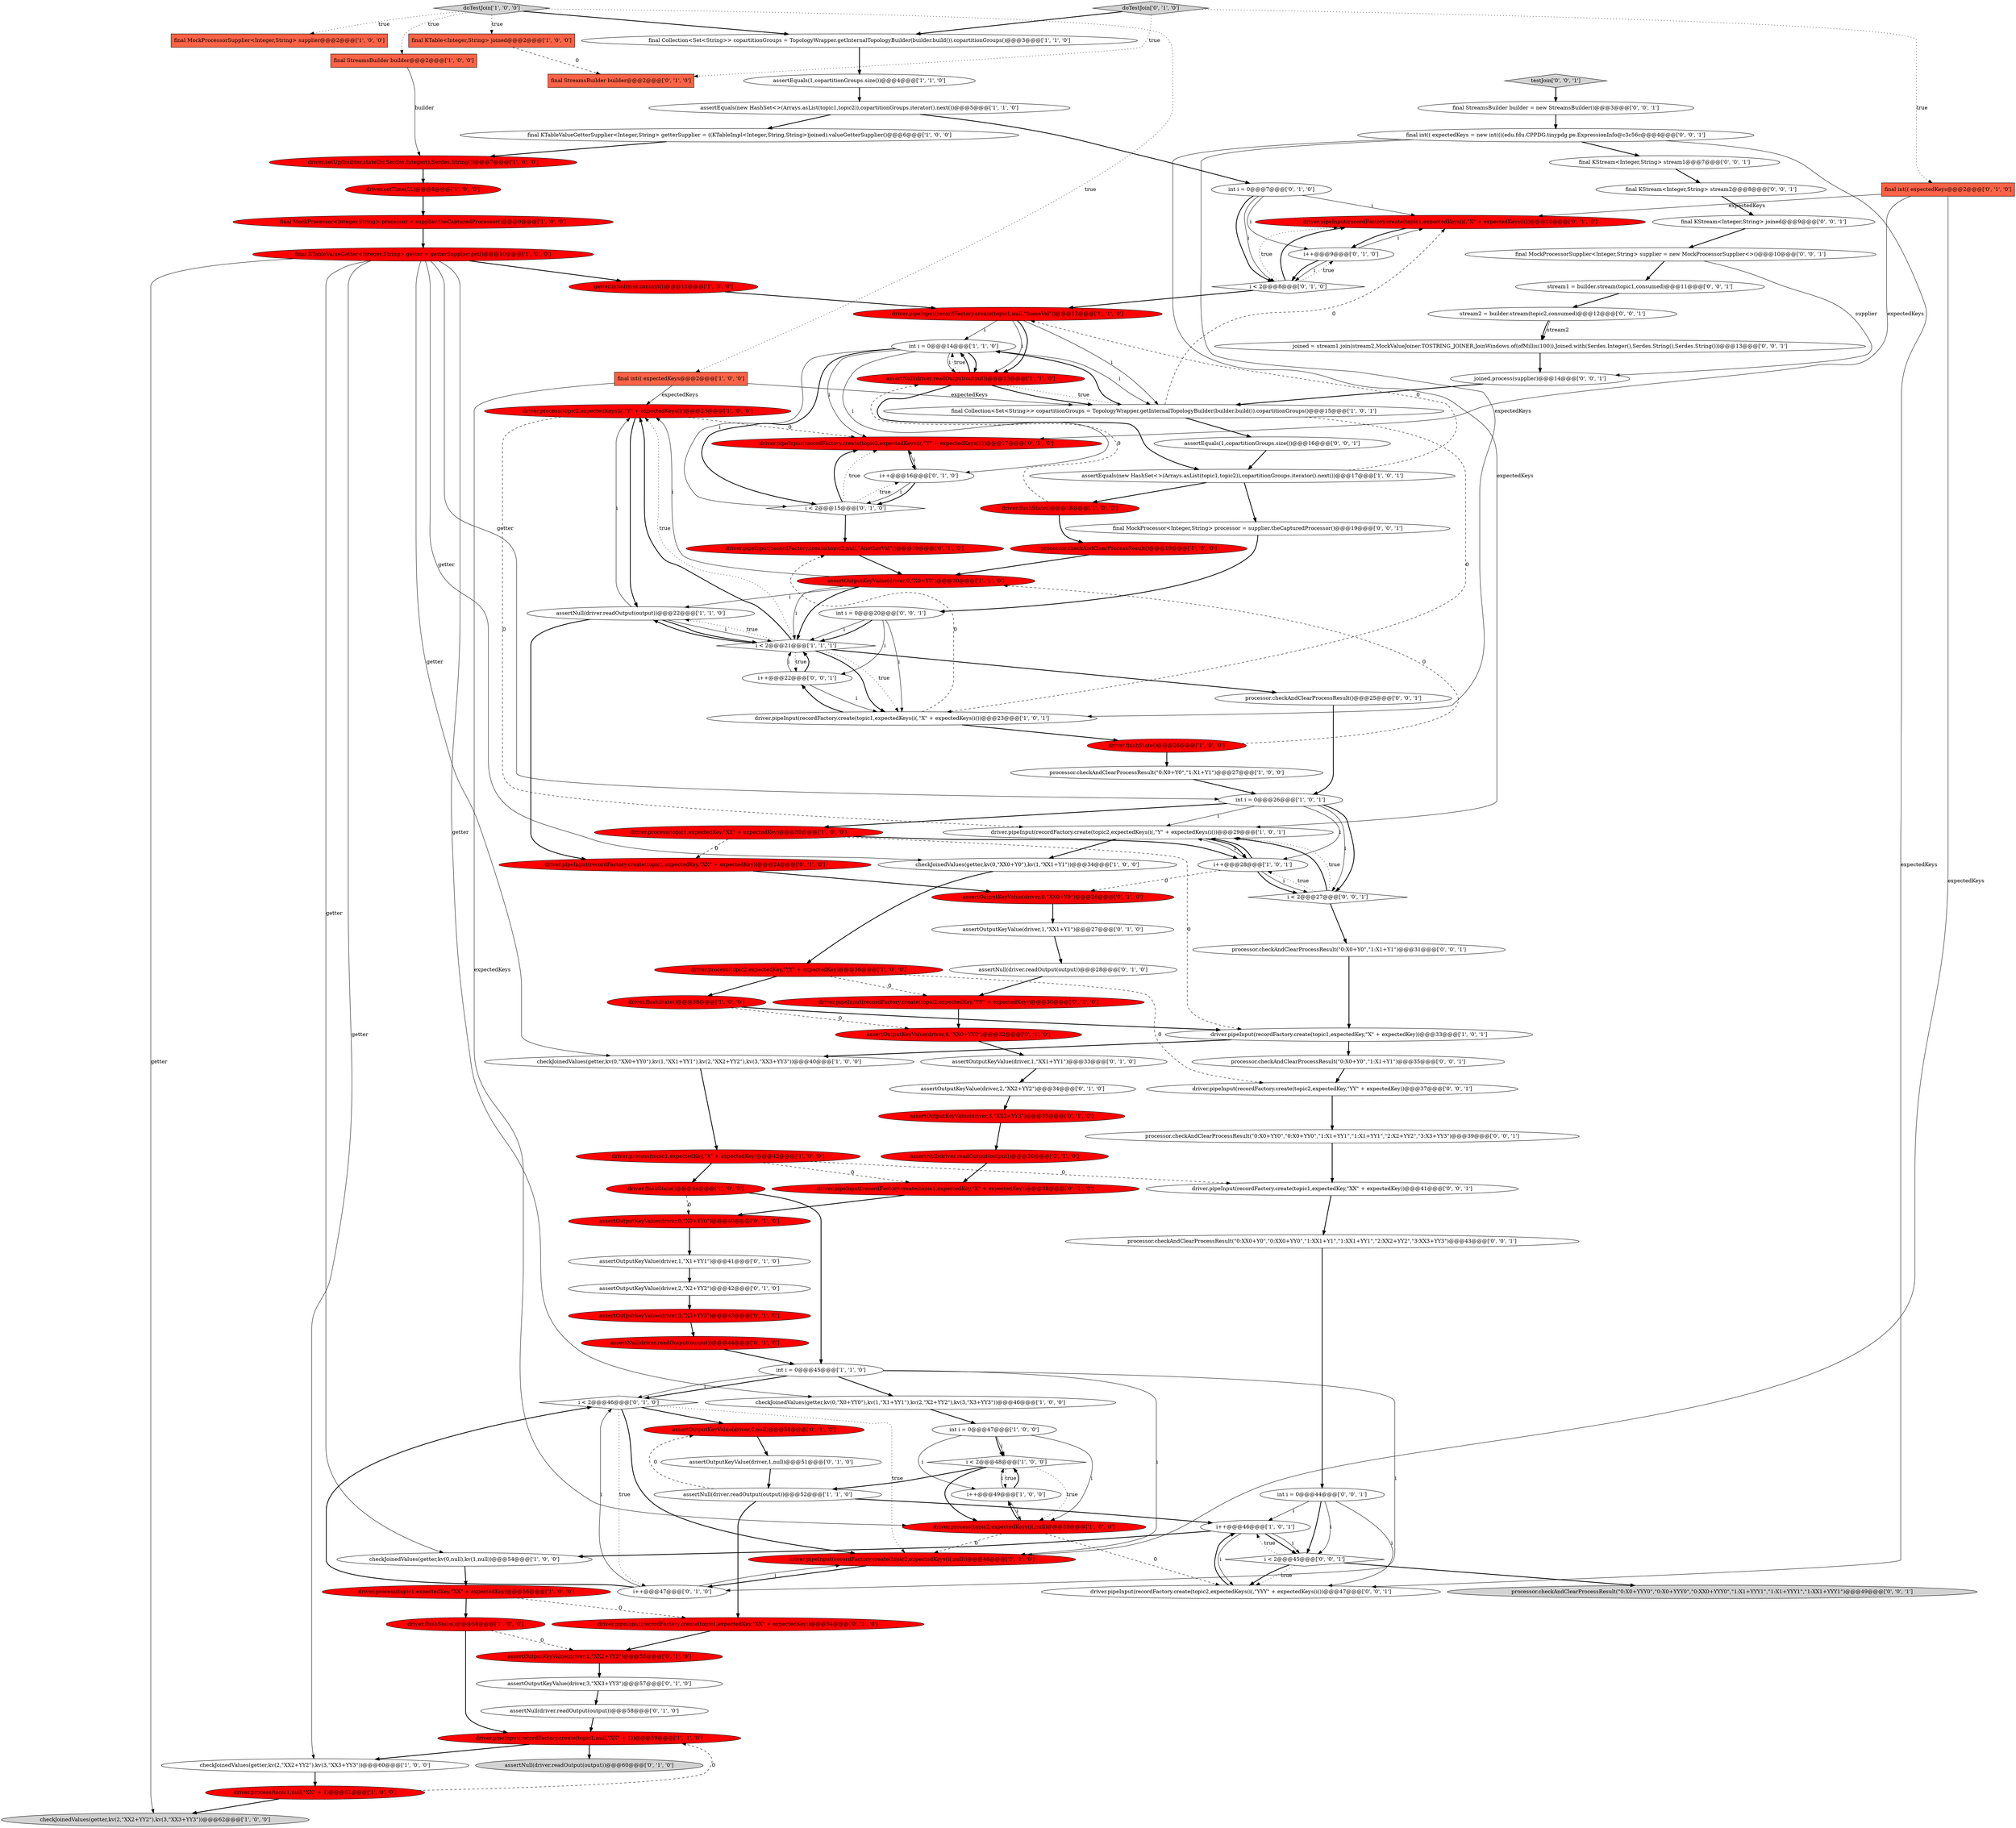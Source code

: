 digraph {
30 [style = filled, label = "driver.process(topic2,expectedKeys(i(,\"Y\" + expectedKeys(i()@@@23@@@['1', '0', '0']", fillcolor = red, shape = ellipse image = "AAA1AAABBB1BBB"];
6 [style = filled, label = "driver.flushState()@@@38@@@['1', '0', '0']", fillcolor = red, shape = ellipse image = "AAA1AAABBB1BBB"];
9 [style = filled, label = "int i = 0@@@14@@@['1', '1', '0']", fillcolor = white, shape = ellipse image = "AAA0AAABBB1BBB"];
20 [style = filled, label = "driver.process(topic2,expectedKey,\"YY\" + expectedKey)@@@36@@@['1', '0', '0']", fillcolor = red, shape = ellipse image = "AAA1AAABBB1BBB"];
12 [style = filled, label = "int i = 0@@@47@@@['1', '0', '0']", fillcolor = white, shape = ellipse image = "AAA0AAABBB1BBB"];
3 [style = filled, label = "assertEquals(1,copartitionGroups.size())@@@4@@@['1', '1', '0']", fillcolor = white, shape = ellipse image = "AAA0AAABBB1BBB"];
23 [style = filled, label = "assertEquals(new HashSet<>(Arrays.asList(topic1,topic2)),copartitionGroups.iterator().next())@@@5@@@['1', '1', '0']", fillcolor = white, shape = ellipse image = "AAA0AAABBB1BBB"];
13 [style = filled, label = "checkJoinedValues(getter,kv(0,\"XX0+YY0\"),kv(1,\"XX1+YY1\"),kv(2,\"XX2+YY2\"),kv(3,\"XX3+YY3\"))@@@40@@@['1', '0', '0']", fillcolor = white, shape = ellipse image = "AAA0AAABBB1BBB"];
56 [style = filled, label = "assertNull(driver.readOutput(output))@@@36@@@['0', '1', '0']", fillcolor = red, shape = ellipse image = "AAA1AAABBB2BBB"];
91 [style = filled, label = "final KStream<Integer,String> stream2@@@8@@@['0', '0', '1']", fillcolor = white, shape = ellipse image = "AAA0AAABBB3BBB"];
97 [style = filled, label = "joined.process(supplier)@@@14@@@['0', '0', '1']", fillcolor = white, shape = ellipse image = "AAA0AAABBB3BBB"];
11 [style = filled, label = "final int(( expectedKeys@@@2@@@['1', '0', '0']", fillcolor = tomato, shape = box image = "AAA0AAABBB1BBB"];
28 [style = filled, label = "final KTable<Integer,String> joined@@@2@@@['1', '0', '0']", fillcolor = tomato, shape = box image = "AAA1AAABBB1BBB"];
116 [style = filled, label = "processor.checkAndClearProcessResult(\"0:X0+YYY0\",\"0:X0+YYY0\",\"0:XX0+YYY0\",\"1:X1+YYY1\",\"1:X1+YYY1\",\"1:XX1+YYY1\")@@@49@@@['0', '0', '1']", fillcolor = lightgray, shape = ellipse image = "AAA0AAABBB3BBB"];
99 [style = filled, label = "final int(( expectedKeys = new int((((edu.fdu.CPPDG.tinypdg.pe.ExpressionInfo@c3c56c@@@4@@@['0', '0', '1']", fillcolor = white, shape = ellipse image = "AAA0AAABBB3BBB"];
95 [style = filled, label = "testJoin['0', '0', '1']", fillcolor = lightgray, shape = diamond image = "AAA0AAABBB3BBB"];
18 [style = filled, label = "final Collection<Set<String>> copartitionGroups = TopologyWrapper.getInternalTopologyBuilder(builder.build()).copartitionGroups()@@@3@@@['1', '1', '0']", fillcolor = white, shape = ellipse image = "AAA0AAABBB1BBB"];
14 [style = filled, label = "driver.pipeInput(recordFactory.create(topic2,expectedKeys(i(,\"Y\" + expectedKeys(i())@@@29@@@['1', '0', '1']", fillcolor = white, shape = ellipse image = "AAA0AAABBB1BBB"];
25 [style = filled, label = "processor.checkAndClearProcessResult(\"0:X0+Y0\",\"1:X1+Y1\")@@@27@@@['1', '0', '0']", fillcolor = white, shape = ellipse image = "AAA0AAABBB1BBB"];
4 [style = filled, label = "assertEquals(new HashSet<>(Arrays.asList(topic1,topic2)),copartitionGroups.iterator().next())@@@17@@@['1', '0', '1']", fillcolor = white, shape = ellipse image = "AAA0AAABBB1BBB"];
51 [style = filled, label = "checkJoinedValues(getter,kv(0,\"XX0+Y0\"),kv(1,\"XX1+Y1\"))@@@34@@@['1', '0', '0']", fillcolor = white, shape = ellipse image = "AAA0AAABBB1BBB"];
74 [style = filled, label = "i < 2@@@15@@@['0', '1', '0']", fillcolor = white, shape = diamond image = "AAA0AAABBB2BBB"];
70 [style = filled, label = "assertOutputKeyValue(driver,1,null)@@@51@@@['0', '1', '0']", fillcolor = white, shape = ellipse image = "AAA0AAABBB2BBB"];
1 [style = filled, label = "i++@@@46@@@['1', '0', '1']", fillcolor = white, shape = ellipse image = "AAA0AAABBB1BBB"];
61 [style = filled, label = "driver.pipeInput(recordFactory.create(topic1,expectedKeys(i(,\"X\" + expectedKeys(i())@@@10@@@['0', '1', '0']", fillcolor = red, shape = ellipse image = "AAA1AAABBB2BBB"];
57 [style = filled, label = "i < 2@@@46@@@['0', '1', '0']", fillcolor = white, shape = diamond image = "AAA0AAABBB2BBB"];
76 [style = filled, label = "i < 2@@@8@@@['0', '1', '0']", fillcolor = white, shape = diamond image = "AAA0AAABBB2BBB"];
55 [style = filled, label = "assertOutputKeyValue(driver,2,\"X2+YY2\")@@@42@@@['0', '1', '0']", fillcolor = white, shape = ellipse image = "AAA0AAABBB2BBB"];
33 [style = filled, label = "i < 2@@@48@@@['1', '0', '0']", fillcolor = white, shape = diamond image = "AAA0AAABBB1BBB"];
93 [style = filled, label = "stream1 = builder.stream(topic1,consumed)@@@11@@@['0', '0', '1']", fillcolor = white, shape = ellipse image = "AAA0AAABBB3BBB"];
100 [style = filled, label = "final KStream<Integer,String> joined@@@9@@@['0', '0', '1']", fillcolor = white, shape = ellipse image = "AAA0AAABBB3BBB"];
49 [style = filled, label = "driver.flushState()@@@44@@@['1', '0', '0']", fillcolor = red, shape = ellipse image = "AAA1AAABBB1BBB"];
107 [style = filled, label = "stream2 = builder.stream(topic2,consumed)@@@12@@@['0', '0', '1']", fillcolor = white, shape = ellipse image = "AAA0AAABBB3BBB"];
63 [style = filled, label = "assertOutputKeyValue(driver,3,\"X3+YY3\")@@@43@@@['0', '1', '0']", fillcolor = red, shape = ellipse image = "AAA1AAABBB2BBB"];
34 [style = filled, label = "i < 2@@@21@@@['1', '1', '1']", fillcolor = white, shape = diamond image = "AAA0AAABBB1BBB"];
94 [style = filled, label = "processor.checkAndClearProcessResult(\"0:X0+YY0\",\"0:X0+YY0\",\"1:X1+YY1\",\"1:X1+YY1\",\"2:X2+YY2\",\"3:X3+YY3\")@@@39@@@['0', '0', '1']", fillcolor = white, shape = ellipse image = "AAA0AAABBB3BBB"];
112 [style = filled, label = "int i = 0@@@20@@@['0', '0', '1']", fillcolor = white, shape = ellipse image = "AAA0AAABBB3BBB"];
44 [style = filled, label = "final KTableValueGetter<Integer,String> getter = getterSupplier.get()@@@10@@@['1', '0', '0']", fillcolor = red, shape = ellipse image = "AAA1AAABBB1BBB"];
0 [style = filled, label = "driver.setUp(builder,stateDir,Serdes.Integer(),Serdes.String())@@@7@@@['1', '0', '0']", fillcolor = red, shape = ellipse image = "AAA1AAABBB1BBB"];
73 [style = filled, label = "assertOutputKeyValue(driver,0,\"XX0+Y0\")@@@26@@@['0', '1', '0']", fillcolor = red, shape = ellipse image = "AAA1AAABBB2BBB"];
106 [style = filled, label = "driver.pipeInput(recordFactory.create(topic1,expectedKey,\"XX\" + expectedKey))@@@41@@@['0', '0', '1']", fillcolor = white, shape = ellipse image = "AAA0AAABBB3BBB"];
38 [style = filled, label = "processor.checkAndClearProcessResult()@@@19@@@['1', '0', '0']", fillcolor = red, shape = ellipse image = "AAA1AAABBB1BBB"];
15 [style = filled, label = "final MockProcessorSupplier<Integer,String> supplier@@@2@@@['1', '0', '0']", fillcolor = tomato, shape = box image = "AAA0AAABBB1BBB"];
65 [style = filled, label = "final int(( expectedKeys@@@2@@@['0', '1', '0']", fillcolor = tomato, shape = box image = "AAA0AAABBB2BBB"];
79 [style = filled, label = "assertOutputKeyValue(driver,1,\"XX1+Y1\")@@@27@@@['0', '1', '0']", fillcolor = white, shape = ellipse image = "AAA0AAABBB2BBB"];
66 [style = filled, label = "assertNull(driver.readOutput(output))@@@28@@@['0', '1', '0']", fillcolor = white, shape = ellipse image = "AAA0AAABBB2BBB"];
40 [style = filled, label = "driver.process(topic1,null,\"XX\" + 1)@@@61@@@['1', '0', '0']", fillcolor = red, shape = ellipse image = "AAA1AAABBB1BBB"];
89 [style = filled, label = "assertNull(driver.readOutput(output))@@@58@@@['0', '1', '0']", fillcolor = white, shape = ellipse image = "AAA0AAABBB2BBB"];
104 [style = filled, label = "processor.checkAndClearProcessResult(\"0:X0+Y0\",\"1:X1+Y1\")@@@35@@@['0', '0', '1']", fillcolor = white, shape = ellipse image = "AAA0AAABBB3BBB"];
86 [style = filled, label = "driver.pipeInput(recordFactory.create(topic2,expectedKeys(i(,\"Y\" + expectedKeys(i())@@@17@@@['0', '1', '0']", fillcolor = red, shape = ellipse image = "AAA1AAABBB2BBB"];
78 [style = filled, label = "assertNull(driver.readOutput(output))@@@44@@@['0', '1', '0']", fillcolor = red, shape = ellipse image = "AAA1AAABBB2BBB"];
22 [style = filled, label = "final StreamsBuilder builder@@@2@@@['1', '0', '0']", fillcolor = tomato, shape = box image = "AAA0AAABBB1BBB"];
77 [style = filled, label = "driver.pipeInput(recordFactory.create(topic1,expectedKey,\"XX\" + expectedKey))@@@54@@@['0', '1', '0']", fillcolor = red, shape = ellipse image = "AAA1AAABBB2BBB"];
59 [style = filled, label = "driver.pipeInput(recordFactory.create(topic2,expectedKey,\"YY\" + expectedKey))@@@30@@@['0', '1', '0']", fillcolor = red, shape = ellipse image = "AAA1AAABBB2BBB"];
27 [style = filled, label = "doTestJoin['1', '0', '0']", fillcolor = lightgray, shape = diamond image = "AAA0AAABBB1BBB"];
7 [style = filled, label = "driver.process(topic1,expectedKey,\"XX\" + expectedKey)@@@56@@@['1', '0', '0']", fillcolor = red, shape = ellipse image = "AAA1AAABBB1BBB"];
117 [style = filled, label = "driver.pipeInput(recordFactory.create(topic2,expectedKey,\"YY\" + expectedKey))@@@37@@@['0', '0', '1']", fillcolor = white, shape = ellipse image = "AAA0AAABBB3BBB"];
84 [style = filled, label = "doTestJoin['0', '1', '0']", fillcolor = lightgray, shape = diamond image = "AAA0AAABBB2BBB"];
98 [style = filled, label = "processor.checkAndClearProcessResult()@@@25@@@['0', '0', '1']", fillcolor = white, shape = ellipse image = "AAA0AAABBB3BBB"];
39 [style = filled, label = "int i = 0@@@26@@@['1', '0', '1']", fillcolor = white, shape = ellipse image = "AAA0AAABBB1BBB"];
102 [style = filled, label = "final MockProcessor<Integer,String> processor = supplier.theCapturedProcessor()@@@19@@@['0', '0', '1']", fillcolor = white, shape = ellipse image = "AAA0AAABBB3BBB"];
109 [style = filled, label = "final KStream<Integer,String> stream1@@@7@@@['0', '0', '1']", fillcolor = white, shape = ellipse image = "AAA0AAABBB3BBB"];
111 [style = filled, label = "final StreamsBuilder builder = new StreamsBuilder()@@@3@@@['0', '0', '1']", fillcolor = white, shape = ellipse image = "AAA0AAABBB3BBB"];
48 [style = filled, label = "driver.pipeInput(recordFactory.create(topic1,expectedKey,\"X\" + expectedKey))@@@33@@@['1', '0', '1']", fillcolor = white, shape = ellipse image = "AAA0AAABBB1BBB"];
32 [style = filled, label = "int i = 0@@@45@@@['1', '1', '0']", fillcolor = white, shape = ellipse image = "AAA0AAABBB1BBB"];
45 [style = filled, label = "assertNull(driver.readOutput(output))@@@22@@@['1', '1', '0']", fillcolor = white, shape = ellipse image = "AAA0AAABBB1BBB"];
17 [style = filled, label = "driver.flushState()@@@26@@@['1', '0', '0']", fillcolor = red, shape = ellipse image = "AAA1AAABBB1BBB"];
37 [style = filled, label = "checkJoinedValues(getter,kv(0,\"X0+YY0\"),kv(1,\"X1+YY1\"),kv(2,\"X2+YY2\"),kv(3,\"X3+YY3\"))@@@46@@@['1', '0', '0']", fillcolor = white, shape = ellipse image = "AAA0AAABBB1BBB"];
115 [style = filled, label = "processor.checkAndClearProcessResult(\"0:XX0+Y0\",\"0:XX0+YY0\",\"1:XX1+Y1\",\"1:XX1+YY1\",\"2:XX2+YY2\",\"3:XX3+YY3\")@@@43@@@['0', '0', '1']", fillcolor = white, shape = ellipse image = "AAA0AAABBB3BBB"];
41 [style = filled, label = "driver.process(topic1,expectedKey,\"X\" + expectedKey)@@@42@@@['1', '0', '0']", fillcolor = red, shape = ellipse image = "AAA1AAABBB1BBB"];
54 [style = filled, label = "assertOutputKeyValue(driver,0,\"X0+YY0\")@@@40@@@['0', '1', '0']", fillcolor = red, shape = ellipse image = "AAA1AAABBB2BBB"];
10 [style = filled, label = "driver.flushState()@@@18@@@['1', '0', '0']", fillcolor = red, shape = ellipse image = "AAA1AAABBB1BBB"];
69 [style = filled, label = "assertNull(driver.readOutput(output))@@@60@@@['0', '1', '0']", fillcolor = lightgray, shape = ellipse image = "AAA0AAABBB2BBB"];
80 [style = filled, label = "driver.pipeInput(recordFactory.create(topic2,expectedKeys(i(,null))@@@48@@@['0', '1', '0']", fillcolor = red, shape = ellipse image = "AAA1AAABBB2BBB"];
71 [style = filled, label = "assertOutputKeyValue(driver,3,\"XX3+YY3\")@@@35@@@['0', '1', '0']", fillcolor = red, shape = ellipse image = "AAA1AAABBB2BBB"];
110 [style = filled, label = "int i = 0@@@44@@@['0', '0', '1']", fillcolor = white, shape = ellipse image = "AAA0AAABBB3BBB"];
81 [style = filled, label = "assertOutputKeyValue(driver,0,\"XX0+YY0\")@@@32@@@['0', '1', '0']", fillcolor = red, shape = ellipse image = "AAA1AAABBB2BBB"];
53 [style = filled, label = "checkJoinedValues(getter,kv(2,\"XX2+YY2\"),kv(3,\"XX3+YY3\"))@@@60@@@['1', '0', '0']", fillcolor = white, shape = ellipse image = "AAA0AAABBB1BBB"];
58 [style = filled, label = "i++@@@47@@@['0', '1', '0']", fillcolor = white, shape = ellipse image = "AAA0AAABBB2BBB"];
26 [style = filled, label = "final KTableValueGetterSupplier<Integer,String> getterSupplier = ((KTableImpl<Integer,String,String>)joined).valueGetterSupplier()@@@6@@@['1', '0', '0']", fillcolor = white, shape = ellipse image = "AAA0AAABBB1BBB"];
82 [style = filled, label = "assertOutputKeyValue(driver,2,\"XX2+YY2\")@@@34@@@['0', '1', '0']", fillcolor = white, shape = ellipse image = "AAA0AAABBB2BBB"];
67 [style = filled, label = "i++@@@9@@@['0', '1', '0']", fillcolor = white, shape = ellipse image = "AAA0AAABBB2BBB"];
75 [style = filled, label = "int i = 0@@@7@@@['0', '1', '0']", fillcolor = white, shape = ellipse image = "AAA0AAABBB2BBB"];
5 [style = filled, label = "final MockProcessor<Integer,String> processor = supplier.theCapturedProcessor()@@@9@@@['1', '0', '0']", fillcolor = red, shape = ellipse image = "AAA1AAABBB1BBB"];
2 [style = filled, label = "getter.init(driver.context())@@@11@@@['1', '0', '0']", fillcolor = red, shape = ellipse image = "AAA1AAABBB1BBB"];
50 [style = filled, label = "driver.pipeInput(recordFactory.create(topic1,expectedKeys(i(,\"X\" + expectedKeys(i())@@@23@@@['1', '0', '1']", fillcolor = white, shape = ellipse image = "AAA0AAABBB1BBB"];
103 [style = filled, label = "assertEquals(1,copartitionGroups.size())@@@16@@@['0', '0', '1']", fillcolor = white, shape = ellipse image = "AAA0AAABBB3BBB"];
36 [style = filled, label = "driver.setTime(0L)@@@8@@@['1', '0', '0']", fillcolor = red, shape = ellipse image = "AAA1AAABBB1BBB"];
113 [style = filled, label = "i < 2@@@27@@@['0', '0', '1']", fillcolor = white, shape = diamond image = "AAA0AAABBB3BBB"];
29 [style = filled, label = "assertNull(driver.readOutput(output))@@@13@@@['1', '1', '0']", fillcolor = red, shape = ellipse image = "AAA1AAABBB1BBB"];
85 [style = filled, label = "final StreamsBuilder builder@@@2@@@['0', '1', '0']", fillcolor = tomato, shape = box image = "AAA1AAABBB2BBB"];
108 [style = filled, label = "driver.pipeInput(recordFactory.create(topic2,expectedKeys(i(,\"YYY\" + expectedKeys(i())@@@47@@@['0', '0', '1']", fillcolor = white, shape = ellipse image = "AAA0AAABBB3BBB"];
114 [style = filled, label = "processor.checkAndClearProcessResult(\"0:X0+Y0\",\"1:X1+Y1\")@@@31@@@['0', '0', '1']", fillcolor = white, shape = ellipse image = "AAA0AAABBB3BBB"];
19 [style = filled, label = "i++@@@28@@@['1', '0', '1']", fillcolor = white, shape = ellipse image = "AAA0AAABBB1BBB"];
43 [style = filled, label = "i++@@@49@@@['1', '0', '0']", fillcolor = white, shape = ellipse image = "AAA0AAABBB1BBB"];
21 [style = filled, label = "driver.flushState()@@@58@@@['1', '0', '0']", fillcolor = red, shape = ellipse image = "AAA1AAABBB1BBB"];
52 [style = filled, label = "driver.pipeInput(recordFactory.create(topic1,null,\"XX\" + 1))@@@59@@@['1', '1', '0']", fillcolor = red, shape = ellipse image = "AAA1AAABBB1BBB"];
46 [style = filled, label = "driver.process(topic1,expectedKey,\"XX\" + expectedKey)@@@30@@@['1', '0', '0']", fillcolor = red, shape = ellipse image = "AAA1AAABBB1BBB"];
101 [style = filled, label = "i < 2@@@45@@@['0', '0', '1']", fillcolor = white, shape = diamond image = "AAA0AAABBB3BBB"];
96 [style = filled, label = "joined = stream1.join(stream2,MockValueJoiner.TOSTRING_JOINER,JoinWindows.of(ofMillis(100)),Joined.with(Serdes.Integer(),Serdes.String(),Serdes.String()))@@@13@@@['0', '0', '1']", fillcolor = white, shape = ellipse image = "AAA0AAABBB3BBB"];
92 [style = filled, label = "final MockProcessorSupplier<Integer,String> supplier = new MockProcessorSupplier<>()@@@10@@@['0', '0', '1']", fillcolor = white, shape = ellipse image = "AAA0AAABBB3BBB"];
83 [style = filled, label = "i++@@@16@@@['0', '1', '0']", fillcolor = white, shape = ellipse image = "AAA0AAABBB2BBB"];
47 [style = filled, label = "checkJoinedValues(getter,kv(0,null),kv(1,null))@@@54@@@['1', '0', '0']", fillcolor = white, shape = ellipse image = "AAA0AAABBB1BBB"];
60 [style = filled, label = "assertOutputKeyValue(driver,1,\"XX1+YY1\")@@@33@@@['0', '1', '0']", fillcolor = white, shape = ellipse image = "AAA0AAABBB2BBB"];
31 [style = filled, label = "driver.process(topic2,expectedKeys(i(,null)@@@50@@@['1', '0', '0']", fillcolor = red, shape = ellipse image = "AAA1AAABBB1BBB"];
8 [style = filled, label = "assertNull(driver.readOutput(output))@@@52@@@['1', '1', '0']", fillcolor = white, shape = ellipse image = "AAA0AAABBB1BBB"];
72 [style = filled, label = "assertOutputKeyValue(driver,0,null)@@@50@@@['0', '1', '0']", fillcolor = red, shape = ellipse image = "AAA1AAABBB2BBB"];
16 [style = filled, label = "final Collection<Set<String>> copartitionGroups = TopologyWrapper.getInternalTopologyBuilder(builder.build()).copartitionGroups()@@@15@@@['1', '0', '1']", fillcolor = white, shape = ellipse image = "AAA0AAABBB1BBB"];
105 [style = filled, label = "i++@@@22@@@['0', '0', '1']", fillcolor = white, shape = ellipse image = "AAA0AAABBB3BBB"];
87 [style = filled, label = "assertOutputKeyValue(driver,3,\"XX3+YY3\")@@@57@@@['0', '1', '0']", fillcolor = white, shape = ellipse image = "AAA0AAABBB2BBB"];
42 [style = filled, label = "driver.pipeInput(recordFactory.create(topic1,null,\"SomeVal\"))@@@12@@@['1', '1', '0']", fillcolor = red, shape = ellipse image = "AAA1AAABBB1BBB"];
88 [style = filled, label = "driver.pipeInput(recordFactory.create(topic2,null,\"AnotherVal\"))@@@19@@@['0', '1', '0']", fillcolor = red, shape = ellipse image = "AAA1AAABBB2BBB"];
68 [style = filled, label = "driver.pipeInput(recordFactory.create(topic1,expectedKey,\"X\" + expectedKey))@@@38@@@['0', '1', '0']", fillcolor = red, shape = ellipse image = "AAA1AAABBB2BBB"];
62 [style = filled, label = "driver.pipeInput(recordFactory.create(topic1,expectedKey,\"XX\" + expectedKey))@@@24@@@['0', '1', '0']", fillcolor = red, shape = ellipse image = "AAA1AAABBB2BBB"];
64 [style = filled, label = "assertOutputKeyValue(driver,2,\"XX2+YY2\")@@@56@@@['0', '1', '0']", fillcolor = red, shape = ellipse image = "AAA1AAABBB2BBB"];
35 [style = filled, label = "assertOutputKeyValue(driver,0,\"X0+Y0\")@@@20@@@['1', '1', '0']", fillcolor = red, shape = ellipse image = "AAA1AAABBB1BBB"];
90 [style = filled, label = "assertOutputKeyValue(driver,1,\"X1+YY1\")@@@41@@@['0', '1', '0']", fillcolor = white, shape = ellipse image = "AAA0AAABBB2BBB"];
24 [style = filled, label = "checkJoinedValues(getter,kv(2,\"XX2+YY2\"),kv(3,\"XX3+YY3\"))@@@62@@@['1', '0', '0']", fillcolor = lightgray, shape = ellipse image = "AAA0AAABBB1BBB"];
76->42 [style = bold, label=""];
17->25 [style = bold, label=""];
18->3 [style = bold, label=""];
35->34 [style = solid, label="i"];
29->9 [style = dotted, label="true"];
8->77 [style = bold, label=""];
114->48 [style = bold, label=""];
34->45 [style = dotted, label="true"];
32->37 [style = bold, label=""];
79->66 [style = bold, label=""];
34->98 [style = bold, label=""];
99->108 [style = solid, label="expectedKeys"];
47->7 [style = bold, label=""];
82->71 [style = bold, label=""];
42->29 [style = solid, label="i"];
83->86 [style = solid, label="i"];
76->61 [style = dotted, label="true"];
46->48 [style = dashed, label="0"];
17->35 [style = dashed, label="0"];
32->80 [style = solid, label="i"];
112->34 [style = bold, label=""];
76->61 [style = bold, label=""];
96->97 [style = bold, label=""];
21->52 [style = bold, label=""];
113->19 [style = dotted, label="true"];
27->15 [style = dotted, label="true"];
62->73 [style = bold, label=""];
34->50 [style = bold, label=""];
100->92 [style = bold, label=""];
42->29 [style = bold, label=""];
8->72 [style = dashed, label="0"];
57->80 [style = bold, label=""];
9->83 [style = solid, label="i"];
16->61 [style = dashed, label="0"];
55->63 [style = bold, label=""];
8->1 [style = bold, label=""];
57->80 [style = dotted, label="true"];
1->101 [style = bold, label=""];
31->108 [style = dashed, label="0"];
93->107 [style = bold, label=""];
34->50 [style = dotted, label="true"];
113->14 [style = bold, label=""];
39->19 [style = solid, label="i"];
45->62 [style = bold, label=""];
52->69 [style = bold, label=""];
84->85 [style = dotted, label="true"];
107->96 [style = bold, label=""];
110->1 [style = solid, label="i"];
98->39 [style = bold, label=""];
44->51 [style = solid, label="getter"];
40->24 [style = bold, label=""];
84->18 [style = bold, label=""];
112->105 [style = solid, label="i"];
21->64 [style = dashed, label="0"];
9->29 [style = bold, label=""];
113->14 [style = dotted, label="true"];
19->113 [style = solid, label="i"];
48->104 [style = bold, label=""];
16->9 [style = bold, label=""];
29->16 [style = dotted, label="true"];
76->67 [style = dotted, label="true"];
80->58 [style = bold, label=""];
12->31 [style = solid, label="i"];
44->2 [style = bold, label=""];
70->8 [style = bold, label=""];
44->39 [style = solid, label="getter"];
67->76 [style = solid, label="i"];
77->64 [style = bold, label=""];
35->30 [style = solid, label="i"];
27->22 [style = dotted, label="true"];
63->78 [style = bold, label=""];
20->117 [style = dashed, label="0"];
46->62 [style = dashed, label="0"];
4->102 [style = bold, label=""];
44->53 [style = solid, label="getter"];
11->30 [style = solid, label="expectedKeys"];
101->108 [style = dotted, label="true"];
65->80 [style = solid, label="expectedKeys"];
75->76 [style = solid, label="i"];
67->61 [style = solid, label="i"];
9->16 [style = solid, label="i"];
41->49 [style = bold, label=""];
73->79 [style = bold, label=""];
99->109 [style = bold, label=""];
10->29 [style = dashed, label="0"];
6->81 [style = dashed, label="0"];
0->36 [style = bold, label=""];
50->88 [style = dashed, label="0"];
91->100 [style = bold, label=""];
49->32 [style = bold, label=""];
22->0 [style = solid, label="builder"];
9->74 [style = solid, label="i"];
105->34 [style = bold, label=""];
113->114 [style = bold, label=""];
3->23 [style = bold, label=""];
26->0 [style = bold, label=""];
97->16 [style = bold, label=""];
59->81 [style = bold, label=""];
95->111 [style = bold, label=""];
44->24 [style = solid, label="getter"];
1->101 [style = solid, label="i"];
74->86 [style = bold, label=""];
12->33 [style = bold, label=""];
43->33 [style = bold, label=""];
41->68 [style = dashed, label="0"];
46->19 [style = bold, label=""];
39->14 [style = solid, label="i"];
48->13 [style = bold, label=""];
39->113 [style = solid, label="i"];
35->34 [style = bold, label=""];
38->35 [style = bold, label=""];
43->31 [style = solid, label="i"];
94->106 [style = bold, label=""];
33->8 [style = bold, label=""];
29->16 [style = bold, label=""];
92->93 [style = bold, label=""];
105->34 [style = solid, label="i"];
9->74 [style = bold, label=""];
112->34 [style = solid, label="i"];
6->48 [style = bold, label=""];
71->56 [style = bold, label=""];
12->33 [style = solid, label="i"];
56->68 [style = bold, label=""];
33->31 [style = dotted, label="true"];
4->10 [style = bold, label=""];
27->18 [style = bold, label=""];
11->31 [style = solid, label="expectedKeys"];
44->13 [style = solid, label="getter"];
23->75 [style = bold, label=""];
42->9 [style = solid, label="i"];
39->46 [style = bold, label=""];
25->39 [style = bold, label=""];
28->85 [style = dashed, label="0"];
44->37 [style = solid, label="getter"];
74->83 [style = dotted, label="true"];
20->59 [style = dashed, label="0"];
9->29 [style = solid, label="i"];
60->82 [style = bold, label=""];
50->17 [style = bold, label=""];
9->86 [style = solid, label="i"];
75->61 [style = solid, label="i"];
53->40 [style = bold, label=""];
58->57 [style = bold, label=""];
14->19 [style = bold, label=""];
65->61 [style = solid, label="expectedKeys"];
32->57 [style = bold, label=""];
104->117 [style = bold, label=""];
92->97 [style = solid, label="supplier"];
86->83 [style = bold, label=""];
51->20 [style = bold, label=""];
99->14 [style = solid, label="expectedKeys"];
37->12 [style = bold, label=""];
103->4 [style = bold, label=""];
34->105 [style = dotted, label="true"];
13->41 [style = bold, label=""];
74->88 [style = bold, label=""];
90->55 [style = bold, label=""];
57->58 [style = dotted, label="true"];
101->1 [style = dotted, label="true"];
19->14 [style = bold, label=""];
111->99 [style = bold, label=""];
5->44 [style = bold, label=""];
54->90 [style = bold, label=""];
84->65 [style = dotted, label="true"];
31->43 [style = bold, label=""];
117->94 [style = bold, label=""];
41->106 [style = dashed, label="0"];
36->5 [style = bold, label=""];
75->76 [style = bold, label=""];
34->30 [style = dotted, label="true"];
112->50 [style = solid, label="i"];
30->86 [style = dashed, label="0"];
12->43 [style = solid, label="i"];
10->38 [style = bold, label=""];
58->57 [style = solid, label="i"];
1->108 [style = solid, label="i"];
67->76 [style = bold, label=""];
61->67 [style = bold, label=""];
19->73 [style = dashed, label="0"];
58->80 [style = solid, label="i"];
89->52 [style = bold, label=""];
11->16 [style = solid, label="expectedKeys"];
29->4 [style = bold, label=""];
40->52 [style = dashed, label="0"];
52->53 [style = bold, label=""];
102->112 [style = bold, label=""];
31->80 [style = dashed, label="0"];
19->14 [style = solid, label="i"];
33->43 [style = dotted, label="true"];
72->70 [style = bold, label=""];
65->86 [style = solid, label="expectedKeys"];
110->101 [style = solid, label="i"];
29->9 [style = bold, label=""];
34->45 [style = bold, label=""];
99->50 [style = solid, label="expectedKeys"];
23->26 [style = bold, label=""];
50->105 [style = bold, label=""];
14->51 [style = bold, label=""];
105->50 [style = solid, label="i"];
88->35 [style = bold, label=""];
110->101 [style = bold, label=""];
107->96 [style = solid, label="stream2"];
49->54 [style = dashed, label="0"];
35->45 [style = solid, label="i"];
45->30 [style = solid, label="i"];
81->60 [style = bold, label=""];
106->115 [style = bold, label=""];
20->6 [style = bold, label=""];
57->72 [style = bold, label=""];
101->116 [style = bold, label=""];
34->30 [style = bold, label=""];
16->103 [style = bold, label=""];
19->113 [style = bold, label=""];
27->11 [style = dotted, label="true"];
110->108 [style = solid, label="i"];
27->28 [style = dotted, label="true"];
7->77 [style = dashed, label="0"];
78->32 [style = bold, label=""];
1->47 [style = bold, label=""];
44->47 [style = solid, label="getter"];
75->67 [style = solid, label="i"];
64->87 [style = bold, label=""];
109->91 [style = bold, label=""];
30->14 [style = dashed, label="0"];
32->57 [style = solid, label="i"];
83->74 [style = bold, label=""];
4->42 [style = dashed, label="0"];
16->50 [style = dashed, label="0"];
42->16 [style = solid, label="i"];
45->34 [style = solid, label="i"];
33->31 [style = bold, label=""];
7->21 [style = bold, label=""];
39->113 [style = bold, label=""];
87->89 [style = bold, label=""];
83->74 [style = solid, label="i"];
43->33 [style = solid, label="i"];
101->108 [style = bold, label=""];
108->1 [style = bold, label=""];
115->110 [style = bold, label=""];
32->58 [style = solid, label="i"];
74->86 [style = dotted, label="true"];
66->59 [style = bold, label=""];
68->54 [style = bold, label=""];
2->42 [style = bold, label=""];
45->34 [style = bold, label=""];
30->45 [style = bold, label=""];
}
